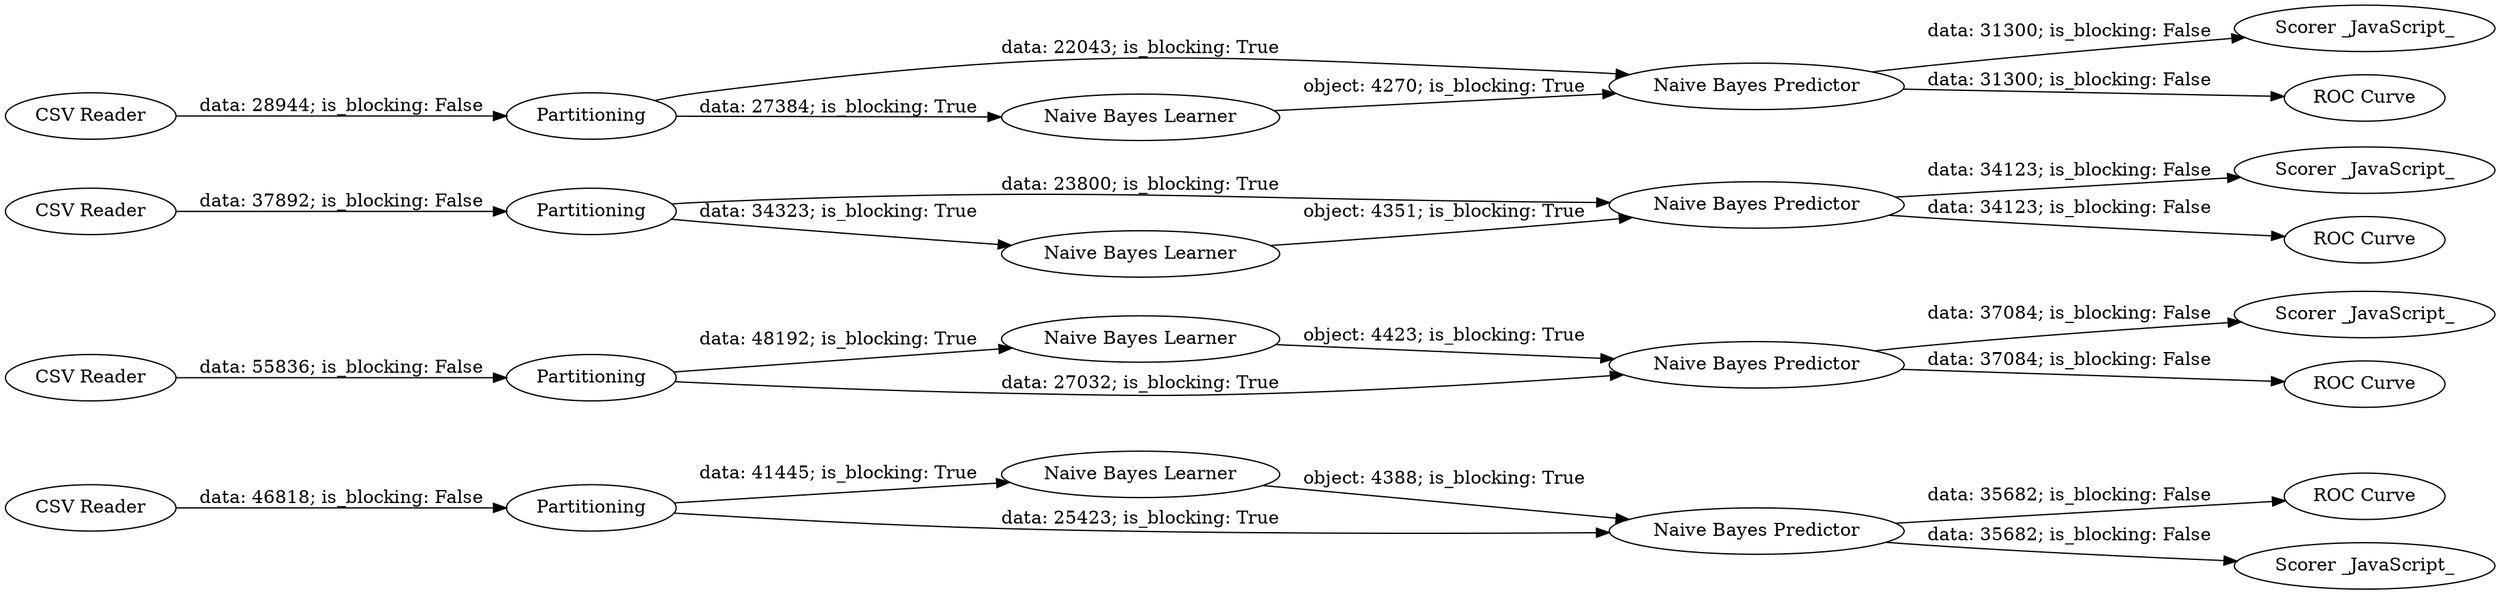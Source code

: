 digraph {
	"4412679660858580318_81" [label="Naive Bayes Learner"]
	"4412679660858580318_87" [label="Scorer _JavaScript_"]
	"4412679660858580318_74" [label=Partitioning]
	"4412679660858580318_73" [label="CSV Reader"]
	"4412679660858580318_86" [label="Naive Bayes Learner"]
	"4412679660858580318_78" [label="Naive Bayes Predictor"]
	"4412679660858580318_79" [label=Partitioning]
	"4412679660858580318_80" [label="ROC Curve"]
	"4412679660858580318_76" [label="Naive Bayes Learner"]
	"4412679660858580318_85" [label="ROC Curve"]
	"4412679660858580318_83" [label="Naive Bayes Predictor"]
	"4412679660858580318_84" [label=Partitioning]
	"4412679660858580318_6" [label="Scorer _JavaScript_"]
	"4412679660858580318_82" [label="Scorer _JavaScript_"]
	"4412679660858580318_70" [label="CSV Reader"]
	"4412679660858580318_88" [label="Naive Bayes Predictor"]
	"4412679660858580318_77" [label="Scorer _JavaScript_"]
	"4412679660858580318_75" [label="ROC Curve"]
	"4412679660858580318_71" [label="CSV Reader"]
	"4412679660858580318_4" [label="Naive Bayes Predictor"]
	"4412679660858580318_68" [label="ROC Curve"]
	"4412679660858580318_72" [label="CSV Reader"]
	"4412679660858580318_2" [label=Partitioning]
	"4412679660858580318_3" [label="Naive Bayes Learner"]
	"4412679660858580318_72" -> "4412679660858580318_79" [label="data: 46818; is_blocking: False"]
	"4412679660858580318_83" -> "4412679660858580318_80" [label="data: 35682; is_blocking: False"]
	"4412679660858580318_84" -> "4412679660858580318_88" [label="data: 27032; is_blocking: True"]
	"4412679660858580318_76" -> "4412679660858580318_78" [label="object: 4351; is_blocking: True"]
	"4412679660858580318_78" -> "4412679660858580318_75" [label="data: 34123; is_blocking: False"]
	"4412679660858580318_4" -> "4412679660858580318_68" [label="data: 31300; is_blocking: False"]
	"4412679660858580318_86" -> "4412679660858580318_88" [label="object: 4423; is_blocking: True"]
	"4412679660858580318_2" -> "4412679660858580318_3" [label="data: 27384; is_blocking: True"]
	"4412679660858580318_84" -> "4412679660858580318_86" [label="data: 48192; is_blocking: True"]
	"4412679660858580318_74" -> "4412679660858580318_76" [label="data: 34323; is_blocking: True"]
	"4412679660858580318_81" -> "4412679660858580318_83" [label="object: 4388; is_blocking: True"]
	"4412679660858580318_79" -> "4412679660858580318_83" [label="data: 25423; is_blocking: True"]
	"4412679660858580318_83" -> "4412679660858580318_82" [label="data: 35682; is_blocking: False"]
	"4412679660858580318_88" -> "4412679660858580318_87" [label="data: 37084; is_blocking: False"]
	"4412679660858580318_78" -> "4412679660858580318_77" [label="data: 34123; is_blocking: False"]
	"4412679660858580318_71" -> "4412679660858580318_74" [label="data: 37892; is_blocking: False"]
	"4412679660858580318_2" -> "4412679660858580318_4" [label="data: 22043; is_blocking: True"]
	"4412679660858580318_3" -> "4412679660858580318_4" [label="object: 4270; is_blocking: True"]
	"4412679660858580318_79" -> "4412679660858580318_81" [label="data: 41445; is_blocking: True"]
	"4412679660858580318_73" -> "4412679660858580318_84" [label="data: 55836; is_blocking: False"]
	"4412679660858580318_74" -> "4412679660858580318_78" [label="data: 23800; is_blocking: True"]
	"4412679660858580318_70" -> "4412679660858580318_2" [label="data: 28944; is_blocking: False"]
	"4412679660858580318_88" -> "4412679660858580318_85" [label="data: 37084; is_blocking: False"]
	"4412679660858580318_4" -> "4412679660858580318_6" [label="data: 31300; is_blocking: False"]
	rankdir=LR
}
